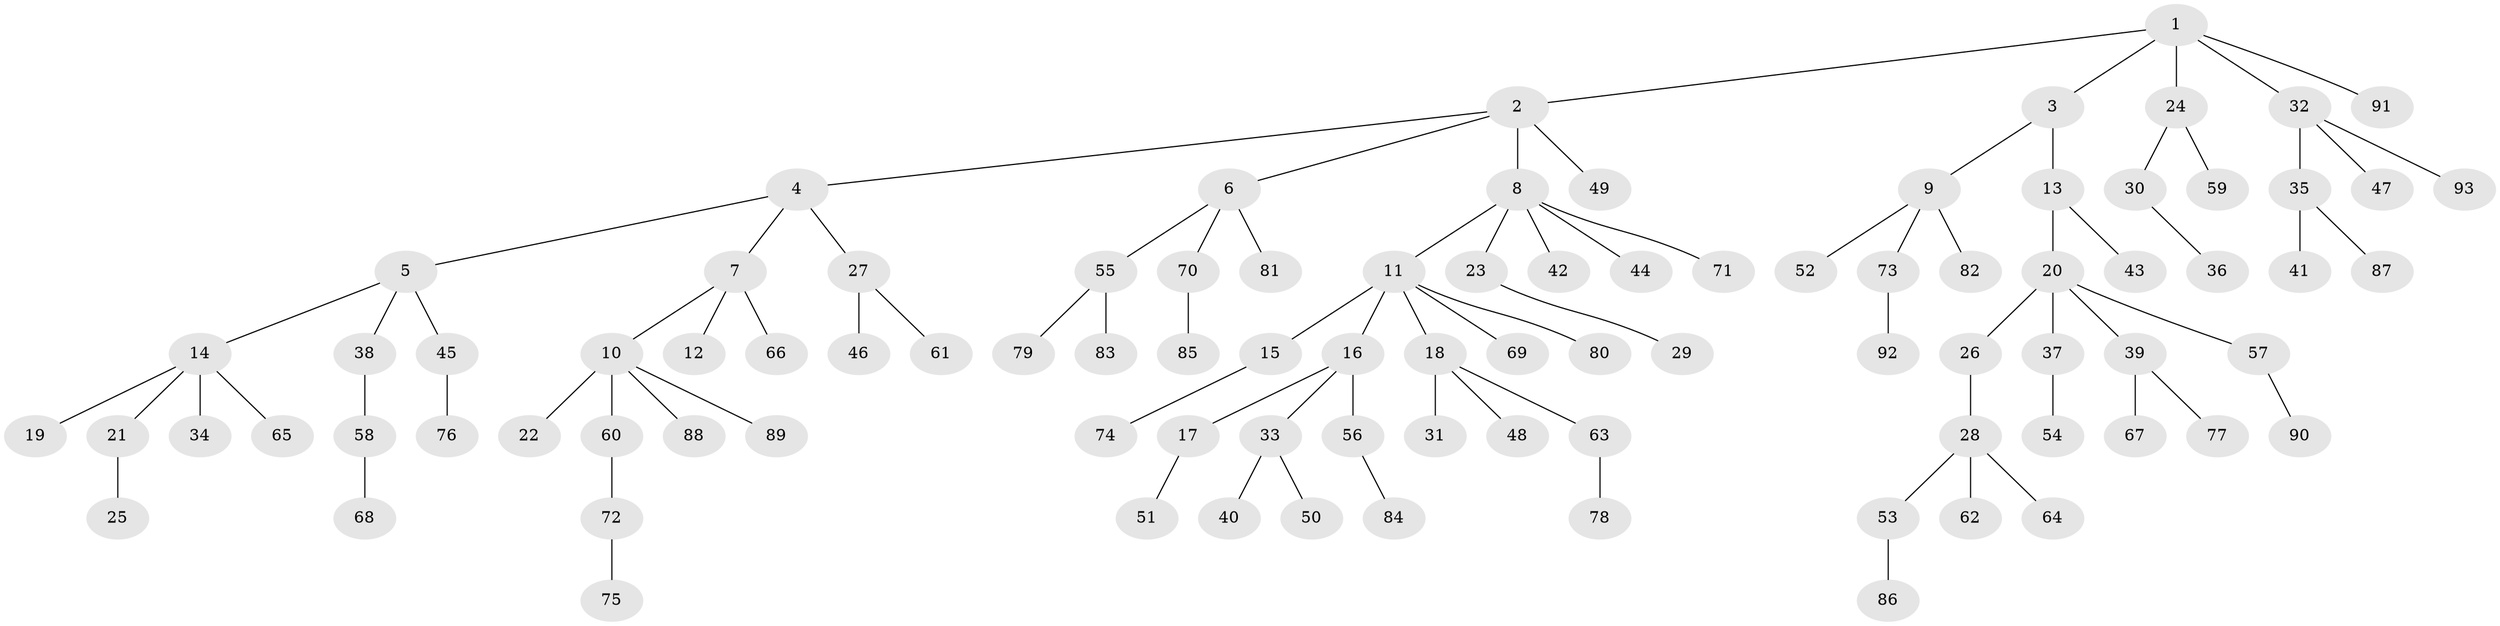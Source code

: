 // Generated by graph-tools (version 1.1) at 2025/26/03/09/25 03:26:24]
// undirected, 93 vertices, 92 edges
graph export_dot {
graph [start="1"]
  node [color=gray90,style=filled];
  1;
  2;
  3;
  4;
  5;
  6;
  7;
  8;
  9;
  10;
  11;
  12;
  13;
  14;
  15;
  16;
  17;
  18;
  19;
  20;
  21;
  22;
  23;
  24;
  25;
  26;
  27;
  28;
  29;
  30;
  31;
  32;
  33;
  34;
  35;
  36;
  37;
  38;
  39;
  40;
  41;
  42;
  43;
  44;
  45;
  46;
  47;
  48;
  49;
  50;
  51;
  52;
  53;
  54;
  55;
  56;
  57;
  58;
  59;
  60;
  61;
  62;
  63;
  64;
  65;
  66;
  67;
  68;
  69;
  70;
  71;
  72;
  73;
  74;
  75;
  76;
  77;
  78;
  79;
  80;
  81;
  82;
  83;
  84;
  85;
  86;
  87;
  88;
  89;
  90;
  91;
  92;
  93;
  1 -- 2;
  1 -- 3;
  1 -- 24;
  1 -- 32;
  1 -- 91;
  2 -- 4;
  2 -- 6;
  2 -- 8;
  2 -- 49;
  3 -- 9;
  3 -- 13;
  4 -- 5;
  4 -- 7;
  4 -- 27;
  5 -- 14;
  5 -- 38;
  5 -- 45;
  6 -- 55;
  6 -- 70;
  6 -- 81;
  7 -- 10;
  7 -- 12;
  7 -- 66;
  8 -- 11;
  8 -- 23;
  8 -- 42;
  8 -- 44;
  8 -- 71;
  9 -- 52;
  9 -- 73;
  9 -- 82;
  10 -- 22;
  10 -- 60;
  10 -- 88;
  10 -- 89;
  11 -- 15;
  11 -- 16;
  11 -- 18;
  11 -- 69;
  11 -- 80;
  13 -- 20;
  13 -- 43;
  14 -- 19;
  14 -- 21;
  14 -- 34;
  14 -- 65;
  15 -- 74;
  16 -- 17;
  16 -- 33;
  16 -- 56;
  17 -- 51;
  18 -- 31;
  18 -- 48;
  18 -- 63;
  20 -- 26;
  20 -- 37;
  20 -- 39;
  20 -- 57;
  21 -- 25;
  23 -- 29;
  24 -- 30;
  24 -- 59;
  26 -- 28;
  27 -- 46;
  27 -- 61;
  28 -- 53;
  28 -- 62;
  28 -- 64;
  30 -- 36;
  32 -- 35;
  32 -- 47;
  32 -- 93;
  33 -- 40;
  33 -- 50;
  35 -- 41;
  35 -- 87;
  37 -- 54;
  38 -- 58;
  39 -- 67;
  39 -- 77;
  45 -- 76;
  53 -- 86;
  55 -- 79;
  55 -- 83;
  56 -- 84;
  57 -- 90;
  58 -- 68;
  60 -- 72;
  63 -- 78;
  70 -- 85;
  72 -- 75;
  73 -- 92;
}
